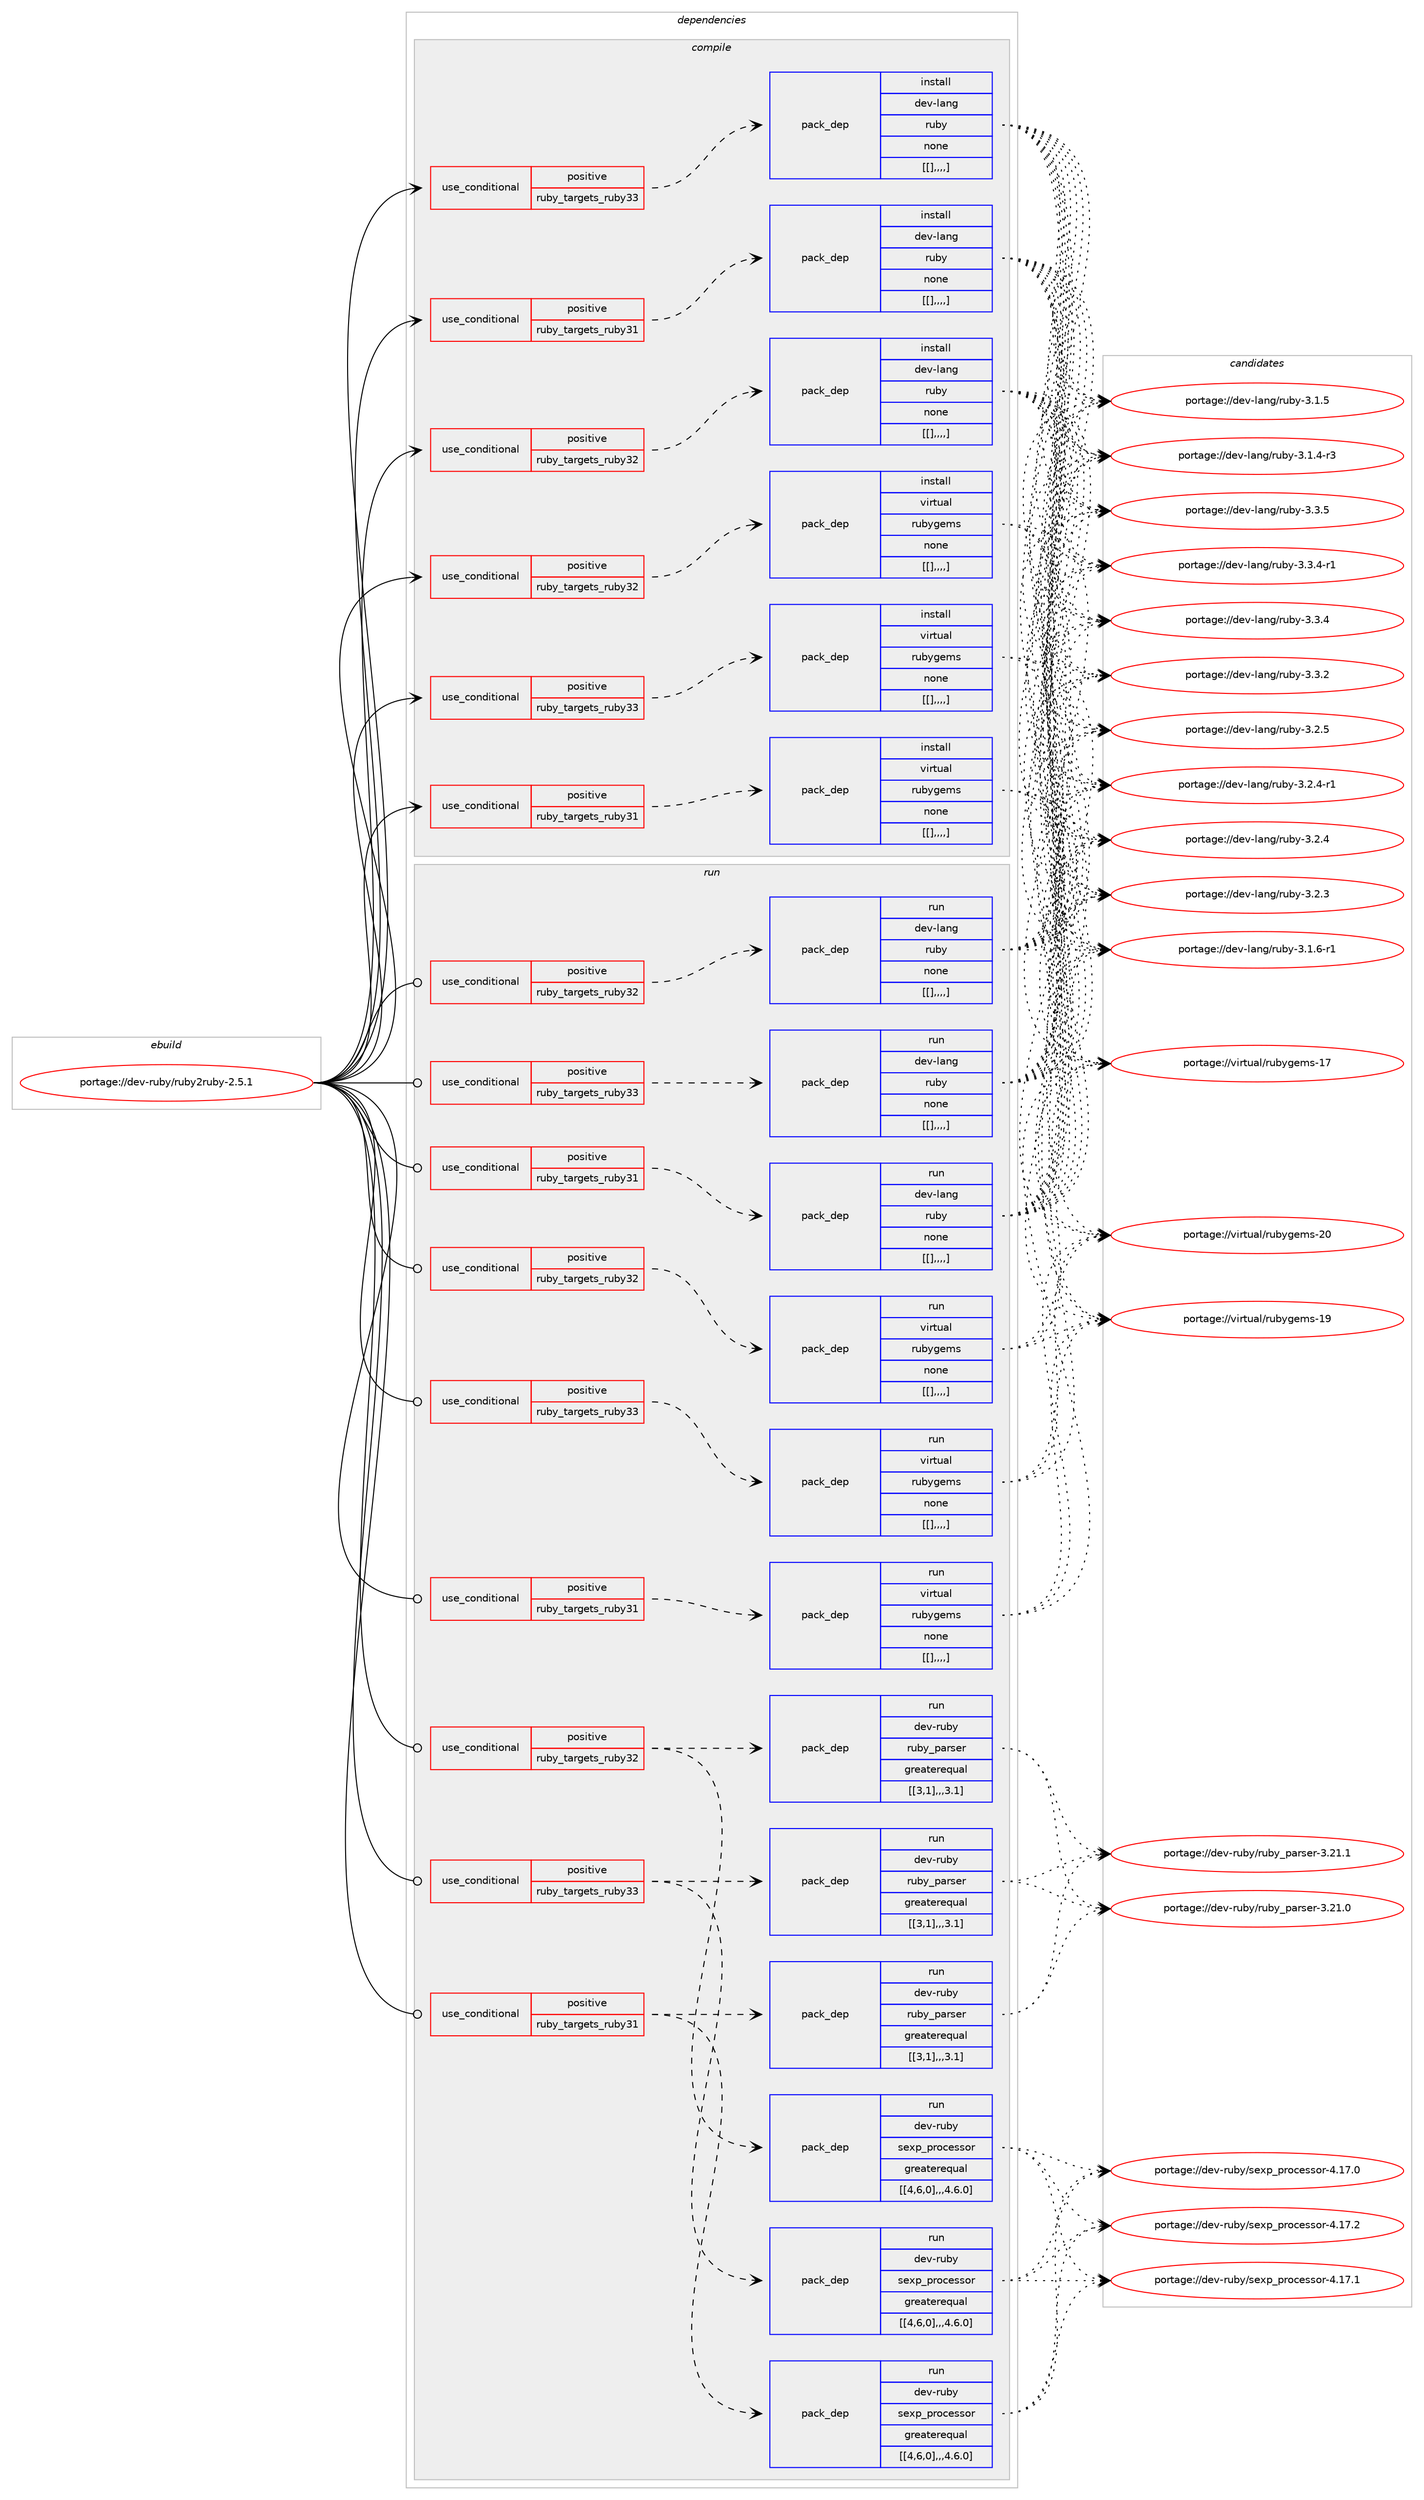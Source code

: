 digraph prolog {

# *************
# Graph options
# *************

newrank=true;
concentrate=true;
compound=true;
graph [rankdir=LR,fontname=Helvetica,fontsize=10,ranksep=1.5];#, ranksep=2.5, nodesep=0.2];
edge  [arrowhead=vee];
node  [fontname=Helvetica,fontsize=10];

# **********
# The ebuild
# **********

subgraph cluster_leftcol {
color=gray;
label=<<i>ebuild</i>>;
id [label="portage://dev-ruby/ruby2ruby-2.5.1", color=red, width=4, href="../dev-ruby/ruby2ruby-2.5.1.svg"];
}

# ****************
# The dependencies
# ****************

subgraph cluster_midcol {
color=gray;
label=<<i>dependencies</i>>;
subgraph cluster_compile {
fillcolor="#eeeeee";
style=filled;
label=<<i>compile</i>>;
subgraph cond57365 {
dependency204884 [label=<<TABLE BORDER="0" CELLBORDER="1" CELLSPACING="0" CELLPADDING="4"><TR><TD ROWSPAN="3" CELLPADDING="10">use_conditional</TD></TR><TR><TD>positive</TD></TR><TR><TD>ruby_targets_ruby31</TD></TR></TABLE>>, shape=none, color=red];
subgraph pack146142 {
dependency204885 [label=<<TABLE BORDER="0" CELLBORDER="1" CELLSPACING="0" CELLPADDING="4" WIDTH="220"><TR><TD ROWSPAN="6" CELLPADDING="30">pack_dep</TD></TR><TR><TD WIDTH="110">install</TD></TR><TR><TD>dev-lang</TD></TR><TR><TD>ruby</TD></TR><TR><TD>none</TD></TR><TR><TD>[[],,,,]</TD></TR></TABLE>>, shape=none, color=blue];
}
dependency204884:e -> dependency204885:w [weight=20,style="dashed",arrowhead="vee"];
}
id:e -> dependency204884:w [weight=20,style="solid",arrowhead="vee"];
subgraph cond57366 {
dependency204886 [label=<<TABLE BORDER="0" CELLBORDER="1" CELLSPACING="0" CELLPADDING="4"><TR><TD ROWSPAN="3" CELLPADDING="10">use_conditional</TD></TR><TR><TD>positive</TD></TR><TR><TD>ruby_targets_ruby31</TD></TR></TABLE>>, shape=none, color=red];
subgraph pack146143 {
dependency204887 [label=<<TABLE BORDER="0" CELLBORDER="1" CELLSPACING="0" CELLPADDING="4" WIDTH="220"><TR><TD ROWSPAN="6" CELLPADDING="30">pack_dep</TD></TR><TR><TD WIDTH="110">install</TD></TR><TR><TD>virtual</TD></TR><TR><TD>rubygems</TD></TR><TR><TD>none</TD></TR><TR><TD>[[],,,,]</TD></TR></TABLE>>, shape=none, color=blue];
}
dependency204886:e -> dependency204887:w [weight=20,style="dashed",arrowhead="vee"];
}
id:e -> dependency204886:w [weight=20,style="solid",arrowhead="vee"];
subgraph cond57367 {
dependency204888 [label=<<TABLE BORDER="0" CELLBORDER="1" CELLSPACING="0" CELLPADDING="4"><TR><TD ROWSPAN="3" CELLPADDING="10">use_conditional</TD></TR><TR><TD>positive</TD></TR><TR><TD>ruby_targets_ruby32</TD></TR></TABLE>>, shape=none, color=red];
subgraph pack146144 {
dependency204889 [label=<<TABLE BORDER="0" CELLBORDER="1" CELLSPACING="0" CELLPADDING="4" WIDTH="220"><TR><TD ROWSPAN="6" CELLPADDING="30">pack_dep</TD></TR><TR><TD WIDTH="110">install</TD></TR><TR><TD>dev-lang</TD></TR><TR><TD>ruby</TD></TR><TR><TD>none</TD></TR><TR><TD>[[],,,,]</TD></TR></TABLE>>, shape=none, color=blue];
}
dependency204888:e -> dependency204889:w [weight=20,style="dashed",arrowhead="vee"];
}
id:e -> dependency204888:w [weight=20,style="solid",arrowhead="vee"];
subgraph cond57368 {
dependency204890 [label=<<TABLE BORDER="0" CELLBORDER="1" CELLSPACING="0" CELLPADDING="4"><TR><TD ROWSPAN="3" CELLPADDING="10">use_conditional</TD></TR><TR><TD>positive</TD></TR><TR><TD>ruby_targets_ruby32</TD></TR></TABLE>>, shape=none, color=red];
subgraph pack146145 {
dependency204891 [label=<<TABLE BORDER="0" CELLBORDER="1" CELLSPACING="0" CELLPADDING="4" WIDTH="220"><TR><TD ROWSPAN="6" CELLPADDING="30">pack_dep</TD></TR><TR><TD WIDTH="110">install</TD></TR><TR><TD>virtual</TD></TR><TR><TD>rubygems</TD></TR><TR><TD>none</TD></TR><TR><TD>[[],,,,]</TD></TR></TABLE>>, shape=none, color=blue];
}
dependency204890:e -> dependency204891:w [weight=20,style="dashed",arrowhead="vee"];
}
id:e -> dependency204890:w [weight=20,style="solid",arrowhead="vee"];
subgraph cond57369 {
dependency204892 [label=<<TABLE BORDER="0" CELLBORDER="1" CELLSPACING="0" CELLPADDING="4"><TR><TD ROWSPAN="3" CELLPADDING="10">use_conditional</TD></TR><TR><TD>positive</TD></TR><TR><TD>ruby_targets_ruby33</TD></TR></TABLE>>, shape=none, color=red];
subgraph pack146146 {
dependency204893 [label=<<TABLE BORDER="0" CELLBORDER="1" CELLSPACING="0" CELLPADDING="4" WIDTH="220"><TR><TD ROWSPAN="6" CELLPADDING="30">pack_dep</TD></TR><TR><TD WIDTH="110">install</TD></TR><TR><TD>dev-lang</TD></TR><TR><TD>ruby</TD></TR><TR><TD>none</TD></TR><TR><TD>[[],,,,]</TD></TR></TABLE>>, shape=none, color=blue];
}
dependency204892:e -> dependency204893:w [weight=20,style="dashed",arrowhead="vee"];
}
id:e -> dependency204892:w [weight=20,style="solid",arrowhead="vee"];
subgraph cond57370 {
dependency204894 [label=<<TABLE BORDER="0" CELLBORDER="1" CELLSPACING="0" CELLPADDING="4"><TR><TD ROWSPAN="3" CELLPADDING="10">use_conditional</TD></TR><TR><TD>positive</TD></TR><TR><TD>ruby_targets_ruby33</TD></TR></TABLE>>, shape=none, color=red];
subgraph pack146147 {
dependency204895 [label=<<TABLE BORDER="0" CELLBORDER="1" CELLSPACING="0" CELLPADDING="4" WIDTH="220"><TR><TD ROWSPAN="6" CELLPADDING="30">pack_dep</TD></TR><TR><TD WIDTH="110">install</TD></TR><TR><TD>virtual</TD></TR><TR><TD>rubygems</TD></TR><TR><TD>none</TD></TR><TR><TD>[[],,,,]</TD></TR></TABLE>>, shape=none, color=blue];
}
dependency204894:e -> dependency204895:w [weight=20,style="dashed",arrowhead="vee"];
}
id:e -> dependency204894:w [weight=20,style="solid",arrowhead="vee"];
}
subgraph cluster_compileandrun {
fillcolor="#eeeeee";
style=filled;
label=<<i>compile and run</i>>;
}
subgraph cluster_run {
fillcolor="#eeeeee";
style=filled;
label=<<i>run</i>>;
subgraph cond57371 {
dependency204896 [label=<<TABLE BORDER="0" CELLBORDER="1" CELLSPACING="0" CELLPADDING="4"><TR><TD ROWSPAN="3" CELLPADDING="10">use_conditional</TD></TR><TR><TD>positive</TD></TR><TR><TD>ruby_targets_ruby31</TD></TR></TABLE>>, shape=none, color=red];
subgraph pack146148 {
dependency204897 [label=<<TABLE BORDER="0" CELLBORDER="1" CELLSPACING="0" CELLPADDING="4" WIDTH="220"><TR><TD ROWSPAN="6" CELLPADDING="30">pack_dep</TD></TR><TR><TD WIDTH="110">run</TD></TR><TR><TD>dev-lang</TD></TR><TR><TD>ruby</TD></TR><TR><TD>none</TD></TR><TR><TD>[[],,,,]</TD></TR></TABLE>>, shape=none, color=blue];
}
dependency204896:e -> dependency204897:w [weight=20,style="dashed",arrowhead="vee"];
}
id:e -> dependency204896:w [weight=20,style="solid",arrowhead="odot"];
subgraph cond57372 {
dependency204898 [label=<<TABLE BORDER="0" CELLBORDER="1" CELLSPACING="0" CELLPADDING="4"><TR><TD ROWSPAN="3" CELLPADDING="10">use_conditional</TD></TR><TR><TD>positive</TD></TR><TR><TD>ruby_targets_ruby31</TD></TR></TABLE>>, shape=none, color=red];
subgraph pack146149 {
dependency204899 [label=<<TABLE BORDER="0" CELLBORDER="1" CELLSPACING="0" CELLPADDING="4" WIDTH="220"><TR><TD ROWSPAN="6" CELLPADDING="30">pack_dep</TD></TR><TR><TD WIDTH="110">run</TD></TR><TR><TD>dev-ruby</TD></TR><TR><TD>sexp_processor</TD></TR><TR><TD>greaterequal</TD></TR><TR><TD>[[4,6,0],,,4.6.0]</TD></TR></TABLE>>, shape=none, color=blue];
}
dependency204898:e -> dependency204899:w [weight=20,style="dashed",arrowhead="vee"];
subgraph pack146150 {
dependency204900 [label=<<TABLE BORDER="0" CELLBORDER="1" CELLSPACING="0" CELLPADDING="4" WIDTH="220"><TR><TD ROWSPAN="6" CELLPADDING="30">pack_dep</TD></TR><TR><TD WIDTH="110">run</TD></TR><TR><TD>dev-ruby</TD></TR><TR><TD>ruby_parser</TD></TR><TR><TD>greaterequal</TD></TR><TR><TD>[[3,1],,,3.1]</TD></TR></TABLE>>, shape=none, color=blue];
}
dependency204898:e -> dependency204900:w [weight=20,style="dashed",arrowhead="vee"];
}
id:e -> dependency204898:w [weight=20,style="solid",arrowhead="odot"];
subgraph cond57373 {
dependency204901 [label=<<TABLE BORDER="0" CELLBORDER="1" CELLSPACING="0" CELLPADDING="4"><TR><TD ROWSPAN="3" CELLPADDING="10">use_conditional</TD></TR><TR><TD>positive</TD></TR><TR><TD>ruby_targets_ruby31</TD></TR></TABLE>>, shape=none, color=red];
subgraph pack146151 {
dependency204902 [label=<<TABLE BORDER="0" CELLBORDER="1" CELLSPACING="0" CELLPADDING="4" WIDTH="220"><TR><TD ROWSPAN="6" CELLPADDING="30">pack_dep</TD></TR><TR><TD WIDTH="110">run</TD></TR><TR><TD>virtual</TD></TR><TR><TD>rubygems</TD></TR><TR><TD>none</TD></TR><TR><TD>[[],,,,]</TD></TR></TABLE>>, shape=none, color=blue];
}
dependency204901:e -> dependency204902:w [weight=20,style="dashed",arrowhead="vee"];
}
id:e -> dependency204901:w [weight=20,style="solid",arrowhead="odot"];
subgraph cond57374 {
dependency204903 [label=<<TABLE BORDER="0" CELLBORDER="1" CELLSPACING="0" CELLPADDING="4"><TR><TD ROWSPAN="3" CELLPADDING="10">use_conditional</TD></TR><TR><TD>positive</TD></TR><TR><TD>ruby_targets_ruby32</TD></TR></TABLE>>, shape=none, color=red];
subgraph pack146152 {
dependency204904 [label=<<TABLE BORDER="0" CELLBORDER="1" CELLSPACING="0" CELLPADDING="4" WIDTH="220"><TR><TD ROWSPAN="6" CELLPADDING="30">pack_dep</TD></TR><TR><TD WIDTH="110">run</TD></TR><TR><TD>dev-lang</TD></TR><TR><TD>ruby</TD></TR><TR><TD>none</TD></TR><TR><TD>[[],,,,]</TD></TR></TABLE>>, shape=none, color=blue];
}
dependency204903:e -> dependency204904:w [weight=20,style="dashed",arrowhead="vee"];
}
id:e -> dependency204903:w [weight=20,style="solid",arrowhead="odot"];
subgraph cond57375 {
dependency204905 [label=<<TABLE BORDER="0" CELLBORDER="1" CELLSPACING="0" CELLPADDING="4"><TR><TD ROWSPAN="3" CELLPADDING="10">use_conditional</TD></TR><TR><TD>positive</TD></TR><TR><TD>ruby_targets_ruby32</TD></TR></TABLE>>, shape=none, color=red];
subgraph pack146153 {
dependency204906 [label=<<TABLE BORDER="0" CELLBORDER="1" CELLSPACING="0" CELLPADDING="4" WIDTH="220"><TR><TD ROWSPAN="6" CELLPADDING="30">pack_dep</TD></TR><TR><TD WIDTH="110">run</TD></TR><TR><TD>dev-ruby</TD></TR><TR><TD>sexp_processor</TD></TR><TR><TD>greaterequal</TD></TR><TR><TD>[[4,6,0],,,4.6.0]</TD></TR></TABLE>>, shape=none, color=blue];
}
dependency204905:e -> dependency204906:w [weight=20,style="dashed",arrowhead="vee"];
subgraph pack146154 {
dependency204907 [label=<<TABLE BORDER="0" CELLBORDER="1" CELLSPACING="0" CELLPADDING="4" WIDTH="220"><TR><TD ROWSPAN="6" CELLPADDING="30">pack_dep</TD></TR><TR><TD WIDTH="110">run</TD></TR><TR><TD>dev-ruby</TD></TR><TR><TD>ruby_parser</TD></TR><TR><TD>greaterequal</TD></TR><TR><TD>[[3,1],,,3.1]</TD></TR></TABLE>>, shape=none, color=blue];
}
dependency204905:e -> dependency204907:w [weight=20,style="dashed",arrowhead="vee"];
}
id:e -> dependency204905:w [weight=20,style="solid",arrowhead="odot"];
subgraph cond57376 {
dependency204908 [label=<<TABLE BORDER="0" CELLBORDER="1" CELLSPACING="0" CELLPADDING="4"><TR><TD ROWSPAN="3" CELLPADDING="10">use_conditional</TD></TR><TR><TD>positive</TD></TR><TR><TD>ruby_targets_ruby32</TD></TR></TABLE>>, shape=none, color=red];
subgraph pack146155 {
dependency204909 [label=<<TABLE BORDER="0" CELLBORDER="1" CELLSPACING="0" CELLPADDING="4" WIDTH="220"><TR><TD ROWSPAN="6" CELLPADDING="30">pack_dep</TD></TR><TR><TD WIDTH="110">run</TD></TR><TR><TD>virtual</TD></TR><TR><TD>rubygems</TD></TR><TR><TD>none</TD></TR><TR><TD>[[],,,,]</TD></TR></TABLE>>, shape=none, color=blue];
}
dependency204908:e -> dependency204909:w [weight=20,style="dashed",arrowhead="vee"];
}
id:e -> dependency204908:w [weight=20,style="solid",arrowhead="odot"];
subgraph cond57377 {
dependency204910 [label=<<TABLE BORDER="0" CELLBORDER="1" CELLSPACING="0" CELLPADDING="4"><TR><TD ROWSPAN="3" CELLPADDING="10">use_conditional</TD></TR><TR><TD>positive</TD></TR><TR><TD>ruby_targets_ruby33</TD></TR></TABLE>>, shape=none, color=red];
subgraph pack146156 {
dependency204911 [label=<<TABLE BORDER="0" CELLBORDER="1" CELLSPACING="0" CELLPADDING="4" WIDTH="220"><TR><TD ROWSPAN="6" CELLPADDING="30">pack_dep</TD></TR><TR><TD WIDTH="110">run</TD></TR><TR><TD>dev-lang</TD></TR><TR><TD>ruby</TD></TR><TR><TD>none</TD></TR><TR><TD>[[],,,,]</TD></TR></TABLE>>, shape=none, color=blue];
}
dependency204910:e -> dependency204911:w [weight=20,style="dashed",arrowhead="vee"];
}
id:e -> dependency204910:w [weight=20,style="solid",arrowhead="odot"];
subgraph cond57378 {
dependency204912 [label=<<TABLE BORDER="0" CELLBORDER="1" CELLSPACING="0" CELLPADDING="4"><TR><TD ROWSPAN="3" CELLPADDING="10">use_conditional</TD></TR><TR><TD>positive</TD></TR><TR><TD>ruby_targets_ruby33</TD></TR></TABLE>>, shape=none, color=red];
subgraph pack146157 {
dependency204913 [label=<<TABLE BORDER="0" CELLBORDER="1" CELLSPACING="0" CELLPADDING="4" WIDTH="220"><TR><TD ROWSPAN="6" CELLPADDING="30">pack_dep</TD></TR><TR><TD WIDTH="110">run</TD></TR><TR><TD>dev-ruby</TD></TR><TR><TD>sexp_processor</TD></TR><TR><TD>greaterequal</TD></TR><TR><TD>[[4,6,0],,,4.6.0]</TD></TR></TABLE>>, shape=none, color=blue];
}
dependency204912:e -> dependency204913:w [weight=20,style="dashed",arrowhead="vee"];
subgraph pack146158 {
dependency204914 [label=<<TABLE BORDER="0" CELLBORDER="1" CELLSPACING="0" CELLPADDING="4" WIDTH="220"><TR><TD ROWSPAN="6" CELLPADDING="30">pack_dep</TD></TR><TR><TD WIDTH="110">run</TD></TR><TR><TD>dev-ruby</TD></TR><TR><TD>ruby_parser</TD></TR><TR><TD>greaterequal</TD></TR><TR><TD>[[3,1],,,3.1]</TD></TR></TABLE>>, shape=none, color=blue];
}
dependency204912:e -> dependency204914:w [weight=20,style="dashed",arrowhead="vee"];
}
id:e -> dependency204912:w [weight=20,style="solid",arrowhead="odot"];
subgraph cond57379 {
dependency204915 [label=<<TABLE BORDER="0" CELLBORDER="1" CELLSPACING="0" CELLPADDING="4"><TR><TD ROWSPAN="3" CELLPADDING="10">use_conditional</TD></TR><TR><TD>positive</TD></TR><TR><TD>ruby_targets_ruby33</TD></TR></TABLE>>, shape=none, color=red];
subgraph pack146159 {
dependency204916 [label=<<TABLE BORDER="0" CELLBORDER="1" CELLSPACING="0" CELLPADDING="4" WIDTH="220"><TR><TD ROWSPAN="6" CELLPADDING="30">pack_dep</TD></TR><TR><TD WIDTH="110">run</TD></TR><TR><TD>virtual</TD></TR><TR><TD>rubygems</TD></TR><TR><TD>none</TD></TR><TR><TD>[[],,,,]</TD></TR></TABLE>>, shape=none, color=blue];
}
dependency204915:e -> dependency204916:w [weight=20,style="dashed",arrowhead="vee"];
}
id:e -> dependency204915:w [weight=20,style="solid",arrowhead="odot"];
}
}

# **************
# The candidates
# **************

subgraph cluster_choices {
rank=same;
color=gray;
label=<<i>candidates</i>>;

subgraph choice146142 {
color=black;
nodesep=1;
choice10010111845108971101034711411798121455146514653 [label="portage://dev-lang/ruby-3.3.5", color=red, width=4,href="../dev-lang/ruby-3.3.5.svg"];
choice100101118451089711010347114117981214551465146524511449 [label="portage://dev-lang/ruby-3.3.4-r1", color=red, width=4,href="../dev-lang/ruby-3.3.4-r1.svg"];
choice10010111845108971101034711411798121455146514652 [label="portage://dev-lang/ruby-3.3.4", color=red, width=4,href="../dev-lang/ruby-3.3.4.svg"];
choice10010111845108971101034711411798121455146514650 [label="portage://dev-lang/ruby-3.3.2", color=red, width=4,href="../dev-lang/ruby-3.3.2.svg"];
choice10010111845108971101034711411798121455146504653 [label="portage://dev-lang/ruby-3.2.5", color=red, width=4,href="../dev-lang/ruby-3.2.5.svg"];
choice100101118451089711010347114117981214551465046524511449 [label="portage://dev-lang/ruby-3.2.4-r1", color=red, width=4,href="../dev-lang/ruby-3.2.4-r1.svg"];
choice10010111845108971101034711411798121455146504652 [label="portage://dev-lang/ruby-3.2.4", color=red, width=4,href="../dev-lang/ruby-3.2.4.svg"];
choice10010111845108971101034711411798121455146504651 [label="portage://dev-lang/ruby-3.2.3", color=red, width=4,href="../dev-lang/ruby-3.2.3.svg"];
choice100101118451089711010347114117981214551464946544511449 [label="portage://dev-lang/ruby-3.1.6-r1", color=red, width=4,href="../dev-lang/ruby-3.1.6-r1.svg"];
choice10010111845108971101034711411798121455146494653 [label="portage://dev-lang/ruby-3.1.5", color=red, width=4,href="../dev-lang/ruby-3.1.5.svg"];
choice100101118451089711010347114117981214551464946524511451 [label="portage://dev-lang/ruby-3.1.4-r3", color=red, width=4,href="../dev-lang/ruby-3.1.4-r3.svg"];
dependency204885:e -> choice10010111845108971101034711411798121455146514653:w [style=dotted,weight="100"];
dependency204885:e -> choice100101118451089711010347114117981214551465146524511449:w [style=dotted,weight="100"];
dependency204885:e -> choice10010111845108971101034711411798121455146514652:w [style=dotted,weight="100"];
dependency204885:e -> choice10010111845108971101034711411798121455146514650:w [style=dotted,weight="100"];
dependency204885:e -> choice10010111845108971101034711411798121455146504653:w [style=dotted,weight="100"];
dependency204885:e -> choice100101118451089711010347114117981214551465046524511449:w [style=dotted,weight="100"];
dependency204885:e -> choice10010111845108971101034711411798121455146504652:w [style=dotted,weight="100"];
dependency204885:e -> choice10010111845108971101034711411798121455146504651:w [style=dotted,weight="100"];
dependency204885:e -> choice100101118451089711010347114117981214551464946544511449:w [style=dotted,weight="100"];
dependency204885:e -> choice10010111845108971101034711411798121455146494653:w [style=dotted,weight="100"];
dependency204885:e -> choice100101118451089711010347114117981214551464946524511451:w [style=dotted,weight="100"];
}
subgraph choice146143 {
color=black;
nodesep=1;
choice118105114116117971084711411798121103101109115455048 [label="portage://virtual/rubygems-20", color=red, width=4,href="../virtual/rubygems-20.svg"];
choice118105114116117971084711411798121103101109115454957 [label="portage://virtual/rubygems-19", color=red, width=4,href="../virtual/rubygems-19.svg"];
choice118105114116117971084711411798121103101109115454955 [label="portage://virtual/rubygems-17", color=red, width=4,href="../virtual/rubygems-17.svg"];
dependency204887:e -> choice118105114116117971084711411798121103101109115455048:w [style=dotted,weight="100"];
dependency204887:e -> choice118105114116117971084711411798121103101109115454957:w [style=dotted,weight="100"];
dependency204887:e -> choice118105114116117971084711411798121103101109115454955:w [style=dotted,weight="100"];
}
subgraph choice146144 {
color=black;
nodesep=1;
choice10010111845108971101034711411798121455146514653 [label="portage://dev-lang/ruby-3.3.5", color=red, width=4,href="../dev-lang/ruby-3.3.5.svg"];
choice100101118451089711010347114117981214551465146524511449 [label="portage://dev-lang/ruby-3.3.4-r1", color=red, width=4,href="../dev-lang/ruby-3.3.4-r1.svg"];
choice10010111845108971101034711411798121455146514652 [label="portage://dev-lang/ruby-3.3.4", color=red, width=4,href="../dev-lang/ruby-3.3.4.svg"];
choice10010111845108971101034711411798121455146514650 [label="portage://dev-lang/ruby-3.3.2", color=red, width=4,href="../dev-lang/ruby-3.3.2.svg"];
choice10010111845108971101034711411798121455146504653 [label="portage://dev-lang/ruby-3.2.5", color=red, width=4,href="../dev-lang/ruby-3.2.5.svg"];
choice100101118451089711010347114117981214551465046524511449 [label="portage://dev-lang/ruby-3.2.4-r1", color=red, width=4,href="../dev-lang/ruby-3.2.4-r1.svg"];
choice10010111845108971101034711411798121455146504652 [label="portage://dev-lang/ruby-3.2.4", color=red, width=4,href="../dev-lang/ruby-3.2.4.svg"];
choice10010111845108971101034711411798121455146504651 [label="portage://dev-lang/ruby-3.2.3", color=red, width=4,href="../dev-lang/ruby-3.2.3.svg"];
choice100101118451089711010347114117981214551464946544511449 [label="portage://dev-lang/ruby-3.1.6-r1", color=red, width=4,href="../dev-lang/ruby-3.1.6-r1.svg"];
choice10010111845108971101034711411798121455146494653 [label="portage://dev-lang/ruby-3.1.5", color=red, width=4,href="../dev-lang/ruby-3.1.5.svg"];
choice100101118451089711010347114117981214551464946524511451 [label="portage://dev-lang/ruby-3.1.4-r3", color=red, width=4,href="../dev-lang/ruby-3.1.4-r3.svg"];
dependency204889:e -> choice10010111845108971101034711411798121455146514653:w [style=dotted,weight="100"];
dependency204889:e -> choice100101118451089711010347114117981214551465146524511449:w [style=dotted,weight="100"];
dependency204889:e -> choice10010111845108971101034711411798121455146514652:w [style=dotted,weight="100"];
dependency204889:e -> choice10010111845108971101034711411798121455146514650:w [style=dotted,weight="100"];
dependency204889:e -> choice10010111845108971101034711411798121455146504653:w [style=dotted,weight="100"];
dependency204889:e -> choice100101118451089711010347114117981214551465046524511449:w [style=dotted,weight="100"];
dependency204889:e -> choice10010111845108971101034711411798121455146504652:w [style=dotted,weight="100"];
dependency204889:e -> choice10010111845108971101034711411798121455146504651:w [style=dotted,weight="100"];
dependency204889:e -> choice100101118451089711010347114117981214551464946544511449:w [style=dotted,weight="100"];
dependency204889:e -> choice10010111845108971101034711411798121455146494653:w [style=dotted,weight="100"];
dependency204889:e -> choice100101118451089711010347114117981214551464946524511451:w [style=dotted,weight="100"];
}
subgraph choice146145 {
color=black;
nodesep=1;
choice118105114116117971084711411798121103101109115455048 [label="portage://virtual/rubygems-20", color=red, width=4,href="../virtual/rubygems-20.svg"];
choice118105114116117971084711411798121103101109115454957 [label="portage://virtual/rubygems-19", color=red, width=4,href="../virtual/rubygems-19.svg"];
choice118105114116117971084711411798121103101109115454955 [label="portage://virtual/rubygems-17", color=red, width=4,href="../virtual/rubygems-17.svg"];
dependency204891:e -> choice118105114116117971084711411798121103101109115455048:w [style=dotted,weight="100"];
dependency204891:e -> choice118105114116117971084711411798121103101109115454957:w [style=dotted,weight="100"];
dependency204891:e -> choice118105114116117971084711411798121103101109115454955:w [style=dotted,weight="100"];
}
subgraph choice146146 {
color=black;
nodesep=1;
choice10010111845108971101034711411798121455146514653 [label="portage://dev-lang/ruby-3.3.5", color=red, width=4,href="../dev-lang/ruby-3.3.5.svg"];
choice100101118451089711010347114117981214551465146524511449 [label="portage://dev-lang/ruby-3.3.4-r1", color=red, width=4,href="../dev-lang/ruby-3.3.4-r1.svg"];
choice10010111845108971101034711411798121455146514652 [label="portage://dev-lang/ruby-3.3.4", color=red, width=4,href="../dev-lang/ruby-3.3.4.svg"];
choice10010111845108971101034711411798121455146514650 [label="portage://dev-lang/ruby-3.3.2", color=red, width=4,href="../dev-lang/ruby-3.3.2.svg"];
choice10010111845108971101034711411798121455146504653 [label="portage://dev-lang/ruby-3.2.5", color=red, width=4,href="../dev-lang/ruby-3.2.5.svg"];
choice100101118451089711010347114117981214551465046524511449 [label="portage://dev-lang/ruby-3.2.4-r1", color=red, width=4,href="../dev-lang/ruby-3.2.4-r1.svg"];
choice10010111845108971101034711411798121455146504652 [label="portage://dev-lang/ruby-3.2.4", color=red, width=4,href="../dev-lang/ruby-3.2.4.svg"];
choice10010111845108971101034711411798121455146504651 [label="portage://dev-lang/ruby-3.2.3", color=red, width=4,href="../dev-lang/ruby-3.2.3.svg"];
choice100101118451089711010347114117981214551464946544511449 [label="portage://dev-lang/ruby-3.1.6-r1", color=red, width=4,href="../dev-lang/ruby-3.1.6-r1.svg"];
choice10010111845108971101034711411798121455146494653 [label="portage://dev-lang/ruby-3.1.5", color=red, width=4,href="../dev-lang/ruby-3.1.5.svg"];
choice100101118451089711010347114117981214551464946524511451 [label="portage://dev-lang/ruby-3.1.4-r3", color=red, width=4,href="../dev-lang/ruby-3.1.4-r3.svg"];
dependency204893:e -> choice10010111845108971101034711411798121455146514653:w [style=dotted,weight="100"];
dependency204893:e -> choice100101118451089711010347114117981214551465146524511449:w [style=dotted,weight="100"];
dependency204893:e -> choice10010111845108971101034711411798121455146514652:w [style=dotted,weight="100"];
dependency204893:e -> choice10010111845108971101034711411798121455146514650:w [style=dotted,weight="100"];
dependency204893:e -> choice10010111845108971101034711411798121455146504653:w [style=dotted,weight="100"];
dependency204893:e -> choice100101118451089711010347114117981214551465046524511449:w [style=dotted,weight="100"];
dependency204893:e -> choice10010111845108971101034711411798121455146504652:w [style=dotted,weight="100"];
dependency204893:e -> choice10010111845108971101034711411798121455146504651:w [style=dotted,weight="100"];
dependency204893:e -> choice100101118451089711010347114117981214551464946544511449:w [style=dotted,weight="100"];
dependency204893:e -> choice10010111845108971101034711411798121455146494653:w [style=dotted,weight="100"];
dependency204893:e -> choice100101118451089711010347114117981214551464946524511451:w [style=dotted,weight="100"];
}
subgraph choice146147 {
color=black;
nodesep=1;
choice118105114116117971084711411798121103101109115455048 [label="portage://virtual/rubygems-20", color=red, width=4,href="../virtual/rubygems-20.svg"];
choice118105114116117971084711411798121103101109115454957 [label="portage://virtual/rubygems-19", color=red, width=4,href="../virtual/rubygems-19.svg"];
choice118105114116117971084711411798121103101109115454955 [label="portage://virtual/rubygems-17", color=red, width=4,href="../virtual/rubygems-17.svg"];
dependency204895:e -> choice118105114116117971084711411798121103101109115455048:w [style=dotted,weight="100"];
dependency204895:e -> choice118105114116117971084711411798121103101109115454957:w [style=dotted,weight="100"];
dependency204895:e -> choice118105114116117971084711411798121103101109115454955:w [style=dotted,weight="100"];
}
subgraph choice146148 {
color=black;
nodesep=1;
choice10010111845108971101034711411798121455146514653 [label="portage://dev-lang/ruby-3.3.5", color=red, width=4,href="../dev-lang/ruby-3.3.5.svg"];
choice100101118451089711010347114117981214551465146524511449 [label="portage://dev-lang/ruby-3.3.4-r1", color=red, width=4,href="../dev-lang/ruby-3.3.4-r1.svg"];
choice10010111845108971101034711411798121455146514652 [label="portage://dev-lang/ruby-3.3.4", color=red, width=4,href="../dev-lang/ruby-3.3.4.svg"];
choice10010111845108971101034711411798121455146514650 [label="portage://dev-lang/ruby-3.3.2", color=red, width=4,href="../dev-lang/ruby-3.3.2.svg"];
choice10010111845108971101034711411798121455146504653 [label="portage://dev-lang/ruby-3.2.5", color=red, width=4,href="../dev-lang/ruby-3.2.5.svg"];
choice100101118451089711010347114117981214551465046524511449 [label="portage://dev-lang/ruby-3.2.4-r1", color=red, width=4,href="../dev-lang/ruby-3.2.4-r1.svg"];
choice10010111845108971101034711411798121455146504652 [label="portage://dev-lang/ruby-3.2.4", color=red, width=4,href="../dev-lang/ruby-3.2.4.svg"];
choice10010111845108971101034711411798121455146504651 [label="portage://dev-lang/ruby-3.2.3", color=red, width=4,href="../dev-lang/ruby-3.2.3.svg"];
choice100101118451089711010347114117981214551464946544511449 [label="portage://dev-lang/ruby-3.1.6-r1", color=red, width=4,href="../dev-lang/ruby-3.1.6-r1.svg"];
choice10010111845108971101034711411798121455146494653 [label="portage://dev-lang/ruby-3.1.5", color=red, width=4,href="../dev-lang/ruby-3.1.5.svg"];
choice100101118451089711010347114117981214551464946524511451 [label="portage://dev-lang/ruby-3.1.4-r3", color=red, width=4,href="../dev-lang/ruby-3.1.4-r3.svg"];
dependency204897:e -> choice10010111845108971101034711411798121455146514653:w [style=dotted,weight="100"];
dependency204897:e -> choice100101118451089711010347114117981214551465146524511449:w [style=dotted,weight="100"];
dependency204897:e -> choice10010111845108971101034711411798121455146514652:w [style=dotted,weight="100"];
dependency204897:e -> choice10010111845108971101034711411798121455146514650:w [style=dotted,weight="100"];
dependency204897:e -> choice10010111845108971101034711411798121455146504653:w [style=dotted,weight="100"];
dependency204897:e -> choice100101118451089711010347114117981214551465046524511449:w [style=dotted,weight="100"];
dependency204897:e -> choice10010111845108971101034711411798121455146504652:w [style=dotted,weight="100"];
dependency204897:e -> choice10010111845108971101034711411798121455146504651:w [style=dotted,weight="100"];
dependency204897:e -> choice100101118451089711010347114117981214551464946544511449:w [style=dotted,weight="100"];
dependency204897:e -> choice10010111845108971101034711411798121455146494653:w [style=dotted,weight="100"];
dependency204897:e -> choice100101118451089711010347114117981214551464946524511451:w [style=dotted,weight="100"];
}
subgraph choice146149 {
color=black;
nodesep=1;
choice100101118451141179812147115101120112951121141119910111511511111445524649554650 [label="portage://dev-ruby/sexp_processor-4.17.2", color=red, width=4,href="../dev-ruby/sexp_processor-4.17.2.svg"];
choice100101118451141179812147115101120112951121141119910111511511111445524649554649 [label="portage://dev-ruby/sexp_processor-4.17.1", color=red, width=4,href="../dev-ruby/sexp_processor-4.17.1.svg"];
choice100101118451141179812147115101120112951121141119910111511511111445524649554648 [label="portage://dev-ruby/sexp_processor-4.17.0", color=red, width=4,href="../dev-ruby/sexp_processor-4.17.0.svg"];
dependency204899:e -> choice100101118451141179812147115101120112951121141119910111511511111445524649554650:w [style=dotted,weight="100"];
dependency204899:e -> choice100101118451141179812147115101120112951121141119910111511511111445524649554649:w [style=dotted,weight="100"];
dependency204899:e -> choice100101118451141179812147115101120112951121141119910111511511111445524649554648:w [style=dotted,weight="100"];
}
subgraph choice146150 {
color=black;
nodesep=1;
choice10010111845114117981214711411798121951129711411510111445514650494649 [label="portage://dev-ruby/ruby_parser-3.21.1", color=red, width=4,href="../dev-ruby/ruby_parser-3.21.1.svg"];
choice10010111845114117981214711411798121951129711411510111445514650494648 [label="portage://dev-ruby/ruby_parser-3.21.0", color=red, width=4,href="../dev-ruby/ruby_parser-3.21.0.svg"];
dependency204900:e -> choice10010111845114117981214711411798121951129711411510111445514650494649:w [style=dotted,weight="100"];
dependency204900:e -> choice10010111845114117981214711411798121951129711411510111445514650494648:w [style=dotted,weight="100"];
}
subgraph choice146151 {
color=black;
nodesep=1;
choice118105114116117971084711411798121103101109115455048 [label="portage://virtual/rubygems-20", color=red, width=4,href="../virtual/rubygems-20.svg"];
choice118105114116117971084711411798121103101109115454957 [label="portage://virtual/rubygems-19", color=red, width=4,href="../virtual/rubygems-19.svg"];
choice118105114116117971084711411798121103101109115454955 [label="portage://virtual/rubygems-17", color=red, width=4,href="../virtual/rubygems-17.svg"];
dependency204902:e -> choice118105114116117971084711411798121103101109115455048:w [style=dotted,weight="100"];
dependency204902:e -> choice118105114116117971084711411798121103101109115454957:w [style=dotted,weight="100"];
dependency204902:e -> choice118105114116117971084711411798121103101109115454955:w [style=dotted,weight="100"];
}
subgraph choice146152 {
color=black;
nodesep=1;
choice10010111845108971101034711411798121455146514653 [label="portage://dev-lang/ruby-3.3.5", color=red, width=4,href="../dev-lang/ruby-3.3.5.svg"];
choice100101118451089711010347114117981214551465146524511449 [label="portage://dev-lang/ruby-3.3.4-r1", color=red, width=4,href="../dev-lang/ruby-3.3.4-r1.svg"];
choice10010111845108971101034711411798121455146514652 [label="portage://dev-lang/ruby-3.3.4", color=red, width=4,href="../dev-lang/ruby-3.3.4.svg"];
choice10010111845108971101034711411798121455146514650 [label="portage://dev-lang/ruby-3.3.2", color=red, width=4,href="../dev-lang/ruby-3.3.2.svg"];
choice10010111845108971101034711411798121455146504653 [label="portage://dev-lang/ruby-3.2.5", color=red, width=4,href="../dev-lang/ruby-3.2.5.svg"];
choice100101118451089711010347114117981214551465046524511449 [label="portage://dev-lang/ruby-3.2.4-r1", color=red, width=4,href="../dev-lang/ruby-3.2.4-r1.svg"];
choice10010111845108971101034711411798121455146504652 [label="portage://dev-lang/ruby-3.2.4", color=red, width=4,href="../dev-lang/ruby-3.2.4.svg"];
choice10010111845108971101034711411798121455146504651 [label="portage://dev-lang/ruby-3.2.3", color=red, width=4,href="../dev-lang/ruby-3.2.3.svg"];
choice100101118451089711010347114117981214551464946544511449 [label="portage://dev-lang/ruby-3.1.6-r1", color=red, width=4,href="../dev-lang/ruby-3.1.6-r1.svg"];
choice10010111845108971101034711411798121455146494653 [label="portage://dev-lang/ruby-3.1.5", color=red, width=4,href="../dev-lang/ruby-3.1.5.svg"];
choice100101118451089711010347114117981214551464946524511451 [label="portage://dev-lang/ruby-3.1.4-r3", color=red, width=4,href="../dev-lang/ruby-3.1.4-r3.svg"];
dependency204904:e -> choice10010111845108971101034711411798121455146514653:w [style=dotted,weight="100"];
dependency204904:e -> choice100101118451089711010347114117981214551465146524511449:w [style=dotted,weight="100"];
dependency204904:e -> choice10010111845108971101034711411798121455146514652:w [style=dotted,weight="100"];
dependency204904:e -> choice10010111845108971101034711411798121455146514650:w [style=dotted,weight="100"];
dependency204904:e -> choice10010111845108971101034711411798121455146504653:w [style=dotted,weight="100"];
dependency204904:e -> choice100101118451089711010347114117981214551465046524511449:w [style=dotted,weight="100"];
dependency204904:e -> choice10010111845108971101034711411798121455146504652:w [style=dotted,weight="100"];
dependency204904:e -> choice10010111845108971101034711411798121455146504651:w [style=dotted,weight="100"];
dependency204904:e -> choice100101118451089711010347114117981214551464946544511449:w [style=dotted,weight="100"];
dependency204904:e -> choice10010111845108971101034711411798121455146494653:w [style=dotted,weight="100"];
dependency204904:e -> choice100101118451089711010347114117981214551464946524511451:w [style=dotted,weight="100"];
}
subgraph choice146153 {
color=black;
nodesep=1;
choice100101118451141179812147115101120112951121141119910111511511111445524649554650 [label="portage://dev-ruby/sexp_processor-4.17.2", color=red, width=4,href="../dev-ruby/sexp_processor-4.17.2.svg"];
choice100101118451141179812147115101120112951121141119910111511511111445524649554649 [label="portage://dev-ruby/sexp_processor-4.17.1", color=red, width=4,href="../dev-ruby/sexp_processor-4.17.1.svg"];
choice100101118451141179812147115101120112951121141119910111511511111445524649554648 [label="portage://dev-ruby/sexp_processor-4.17.0", color=red, width=4,href="../dev-ruby/sexp_processor-4.17.0.svg"];
dependency204906:e -> choice100101118451141179812147115101120112951121141119910111511511111445524649554650:w [style=dotted,weight="100"];
dependency204906:e -> choice100101118451141179812147115101120112951121141119910111511511111445524649554649:w [style=dotted,weight="100"];
dependency204906:e -> choice100101118451141179812147115101120112951121141119910111511511111445524649554648:w [style=dotted,weight="100"];
}
subgraph choice146154 {
color=black;
nodesep=1;
choice10010111845114117981214711411798121951129711411510111445514650494649 [label="portage://dev-ruby/ruby_parser-3.21.1", color=red, width=4,href="../dev-ruby/ruby_parser-3.21.1.svg"];
choice10010111845114117981214711411798121951129711411510111445514650494648 [label="portage://dev-ruby/ruby_parser-3.21.0", color=red, width=4,href="../dev-ruby/ruby_parser-3.21.0.svg"];
dependency204907:e -> choice10010111845114117981214711411798121951129711411510111445514650494649:w [style=dotted,weight="100"];
dependency204907:e -> choice10010111845114117981214711411798121951129711411510111445514650494648:w [style=dotted,weight="100"];
}
subgraph choice146155 {
color=black;
nodesep=1;
choice118105114116117971084711411798121103101109115455048 [label="portage://virtual/rubygems-20", color=red, width=4,href="../virtual/rubygems-20.svg"];
choice118105114116117971084711411798121103101109115454957 [label="portage://virtual/rubygems-19", color=red, width=4,href="../virtual/rubygems-19.svg"];
choice118105114116117971084711411798121103101109115454955 [label="portage://virtual/rubygems-17", color=red, width=4,href="../virtual/rubygems-17.svg"];
dependency204909:e -> choice118105114116117971084711411798121103101109115455048:w [style=dotted,weight="100"];
dependency204909:e -> choice118105114116117971084711411798121103101109115454957:w [style=dotted,weight="100"];
dependency204909:e -> choice118105114116117971084711411798121103101109115454955:w [style=dotted,weight="100"];
}
subgraph choice146156 {
color=black;
nodesep=1;
choice10010111845108971101034711411798121455146514653 [label="portage://dev-lang/ruby-3.3.5", color=red, width=4,href="../dev-lang/ruby-3.3.5.svg"];
choice100101118451089711010347114117981214551465146524511449 [label="portage://dev-lang/ruby-3.3.4-r1", color=red, width=4,href="../dev-lang/ruby-3.3.4-r1.svg"];
choice10010111845108971101034711411798121455146514652 [label="portage://dev-lang/ruby-3.3.4", color=red, width=4,href="../dev-lang/ruby-3.3.4.svg"];
choice10010111845108971101034711411798121455146514650 [label="portage://dev-lang/ruby-3.3.2", color=red, width=4,href="../dev-lang/ruby-3.3.2.svg"];
choice10010111845108971101034711411798121455146504653 [label="portage://dev-lang/ruby-3.2.5", color=red, width=4,href="../dev-lang/ruby-3.2.5.svg"];
choice100101118451089711010347114117981214551465046524511449 [label="portage://dev-lang/ruby-3.2.4-r1", color=red, width=4,href="../dev-lang/ruby-3.2.4-r1.svg"];
choice10010111845108971101034711411798121455146504652 [label="portage://dev-lang/ruby-3.2.4", color=red, width=4,href="../dev-lang/ruby-3.2.4.svg"];
choice10010111845108971101034711411798121455146504651 [label="portage://dev-lang/ruby-3.2.3", color=red, width=4,href="../dev-lang/ruby-3.2.3.svg"];
choice100101118451089711010347114117981214551464946544511449 [label="portage://dev-lang/ruby-3.1.6-r1", color=red, width=4,href="../dev-lang/ruby-3.1.6-r1.svg"];
choice10010111845108971101034711411798121455146494653 [label="portage://dev-lang/ruby-3.1.5", color=red, width=4,href="../dev-lang/ruby-3.1.5.svg"];
choice100101118451089711010347114117981214551464946524511451 [label="portage://dev-lang/ruby-3.1.4-r3", color=red, width=4,href="../dev-lang/ruby-3.1.4-r3.svg"];
dependency204911:e -> choice10010111845108971101034711411798121455146514653:w [style=dotted,weight="100"];
dependency204911:e -> choice100101118451089711010347114117981214551465146524511449:w [style=dotted,weight="100"];
dependency204911:e -> choice10010111845108971101034711411798121455146514652:w [style=dotted,weight="100"];
dependency204911:e -> choice10010111845108971101034711411798121455146514650:w [style=dotted,weight="100"];
dependency204911:e -> choice10010111845108971101034711411798121455146504653:w [style=dotted,weight="100"];
dependency204911:e -> choice100101118451089711010347114117981214551465046524511449:w [style=dotted,weight="100"];
dependency204911:e -> choice10010111845108971101034711411798121455146504652:w [style=dotted,weight="100"];
dependency204911:e -> choice10010111845108971101034711411798121455146504651:w [style=dotted,weight="100"];
dependency204911:e -> choice100101118451089711010347114117981214551464946544511449:w [style=dotted,weight="100"];
dependency204911:e -> choice10010111845108971101034711411798121455146494653:w [style=dotted,weight="100"];
dependency204911:e -> choice100101118451089711010347114117981214551464946524511451:w [style=dotted,weight="100"];
}
subgraph choice146157 {
color=black;
nodesep=1;
choice100101118451141179812147115101120112951121141119910111511511111445524649554650 [label="portage://dev-ruby/sexp_processor-4.17.2", color=red, width=4,href="../dev-ruby/sexp_processor-4.17.2.svg"];
choice100101118451141179812147115101120112951121141119910111511511111445524649554649 [label="portage://dev-ruby/sexp_processor-4.17.1", color=red, width=4,href="../dev-ruby/sexp_processor-4.17.1.svg"];
choice100101118451141179812147115101120112951121141119910111511511111445524649554648 [label="portage://dev-ruby/sexp_processor-4.17.0", color=red, width=4,href="../dev-ruby/sexp_processor-4.17.0.svg"];
dependency204913:e -> choice100101118451141179812147115101120112951121141119910111511511111445524649554650:w [style=dotted,weight="100"];
dependency204913:e -> choice100101118451141179812147115101120112951121141119910111511511111445524649554649:w [style=dotted,weight="100"];
dependency204913:e -> choice100101118451141179812147115101120112951121141119910111511511111445524649554648:w [style=dotted,weight="100"];
}
subgraph choice146158 {
color=black;
nodesep=1;
choice10010111845114117981214711411798121951129711411510111445514650494649 [label="portage://dev-ruby/ruby_parser-3.21.1", color=red, width=4,href="../dev-ruby/ruby_parser-3.21.1.svg"];
choice10010111845114117981214711411798121951129711411510111445514650494648 [label="portage://dev-ruby/ruby_parser-3.21.0", color=red, width=4,href="../dev-ruby/ruby_parser-3.21.0.svg"];
dependency204914:e -> choice10010111845114117981214711411798121951129711411510111445514650494649:w [style=dotted,weight="100"];
dependency204914:e -> choice10010111845114117981214711411798121951129711411510111445514650494648:w [style=dotted,weight="100"];
}
subgraph choice146159 {
color=black;
nodesep=1;
choice118105114116117971084711411798121103101109115455048 [label="portage://virtual/rubygems-20", color=red, width=4,href="../virtual/rubygems-20.svg"];
choice118105114116117971084711411798121103101109115454957 [label="portage://virtual/rubygems-19", color=red, width=4,href="../virtual/rubygems-19.svg"];
choice118105114116117971084711411798121103101109115454955 [label="portage://virtual/rubygems-17", color=red, width=4,href="../virtual/rubygems-17.svg"];
dependency204916:e -> choice118105114116117971084711411798121103101109115455048:w [style=dotted,weight="100"];
dependency204916:e -> choice118105114116117971084711411798121103101109115454957:w [style=dotted,weight="100"];
dependency204916:e -> choice118105114116117971084711411798121103101109115454955:w [style=dotted,weight="100"];
}
}

}
